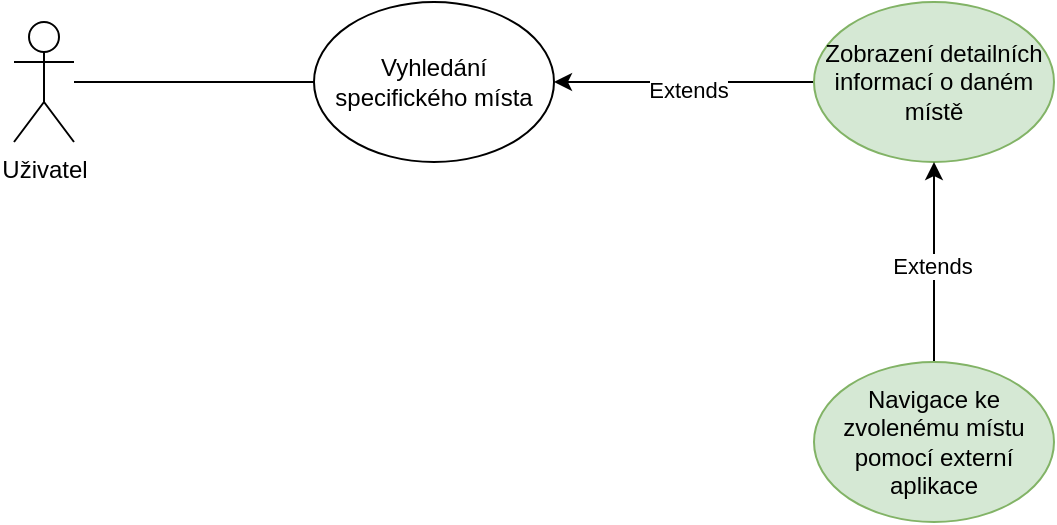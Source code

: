 <mxfile version="22.0.4" type="device">
  <diagram name="Stránka-1" id="SZflLTvGPq7JX6_4BzlD">
    <mxGraphModel dx="1026" dy="506" grid="1" gridSize="10" guides="1" tooltips="1" connect="1" arrows="1" fold="1" page="1" pageScale="1" pageWidth="827" pageHeight="1169" math="0" shadow="0">
      <root>
        <mxCell id="0" />
        <mxCell id="1" parent="0" />
        <mxCell id="q4pzPnrohXeNWm_JFjDt-1" value="Uživatel" style="shape=umlActor;verticalLabelPosition=bottom;verticalAlign=top;html=1;outlineConnect=0;" vertex="1" parent="1">
          <mxGeometry x="160" y="140" width="30" height="60" as="geometry" />
        </mxCell>
        <mxCell id="q4pzPnrohXeNWm_JFjDt-2" value="" style="endArrow=classic;html=1;rounded=0;" edge="1" parent="1" source="q4pzPnrohXeNWm_JFjDt-5" target="q4pzPnrohXeNWm_JFjDt-7">
          <mxGeometry width="50" height="50" relative="1" as="geometry">
            <mxPoint x="510" y="190" as="sourcePoint" />
            <mxPoint x="444" y="330" as="targetPoint" />
          </mxGeometry>
        </mxCell>
        <mxCell id="q4pzPnrohXeNWm_JFjDt-3" value="Extends" style="edgeLabel;html=1;align=center;verticalAlign=middle;resizable=0;points=[];" vertex="1" connectable="0" parent="q4pzPnrohXeNWm_JFjDt-2">
          <mxGeometry x="-0.022" y="4" relative="1" as="geometry">
            <mxPoint as="offset" />
          </mxGeometry>
        </mxCell>
        <mxCell id="q4pzPnrohXeNWm_JFjDt-4" value="" style="endArrow=none;html=1;rounded=0;" edge="1" parent="1" source="q4pzPnrohXeNWm_JFjDt-7" target="q4pzPnrohXeNWm_JFjDt-1">
          <mxGeometry width="50" height="50" relative="1" as="geometry">
            <mxPoint x="324" y="330" as="sourcePoint" />
            <mxPoint x="320" y="330" as="targetPoint" />
          </mxGeometry>
        </mxCell>
        <mxCell id="q4pzPnrohXeNWm_JFjDt-5" value="Zobrazení detailních informací o daném místě" style="ellipse;whiteSpace=wrap;html=1;fillColor=#d5e8d4;strokeColor=#82b366;" vertex="1" parent="1">
          <mxGeometry x="560" y="130" width="120" height="80" as="geometry" />
        </mxCell>
        <mxCell id="q4pzPnrohXeNWm_JFjDt-9" style="edgeStyle=orthogonalEdgeStyle;rounded=0;orthogonalLoop=1;jettySize=auto;html=1;" edge="1" parent="1" source="q4pzPnrohXeNWm_JFjDt-6" target="q4pzPnrohXeNWm_JFjDt-5">
          <mxGeometry relative="1" as="geometry" />
        </mxCell>
        <mxCell id="q4pzPnrohXeNWm_JFjDt-10" value="&lt;div&gt;Extends&lt;/div&gt;" style="edgeLabel;html=1;align=center;verticalAlign=middle;resizable=0;points=[];" vertex="1" connectable="0" parent="q4pzPnrohXeNWm_JFjDt-9">
          <mxGeometry x="-0.04" y="1" relative="1" as="geometry">
            <mxPoint as="offset" />
          </mxGeometry>
        </mxCell>
        <mxCell id="q4pzPnrohXeNWm_JFjDt-6" value="Navigace ke zvolenému místu pomocí externí aplikace" style="ellipse;whiteSpace=wrap;html=1;fillColor=#d5e8d4;strokeColor=#82b366;" vertex="1" parent="1">
          <mxGeometry x="560" y="310" width="120" height="80" as="geometry" />
        </mxCell>
        <mxCell id="q4pzPnrohXeNWm_JFjDt-7" value="Vyhledání specifického místa" style="ellipse;whiteSpace=wrap;html=1;" vertex="1" parent="1">
          <mxGeometry x="310" y="130" width="120" height="80" as="geometry" />
        </mxCell>
      </root>
    </mxGraphModel>
  </diagram>
</mxfile>
